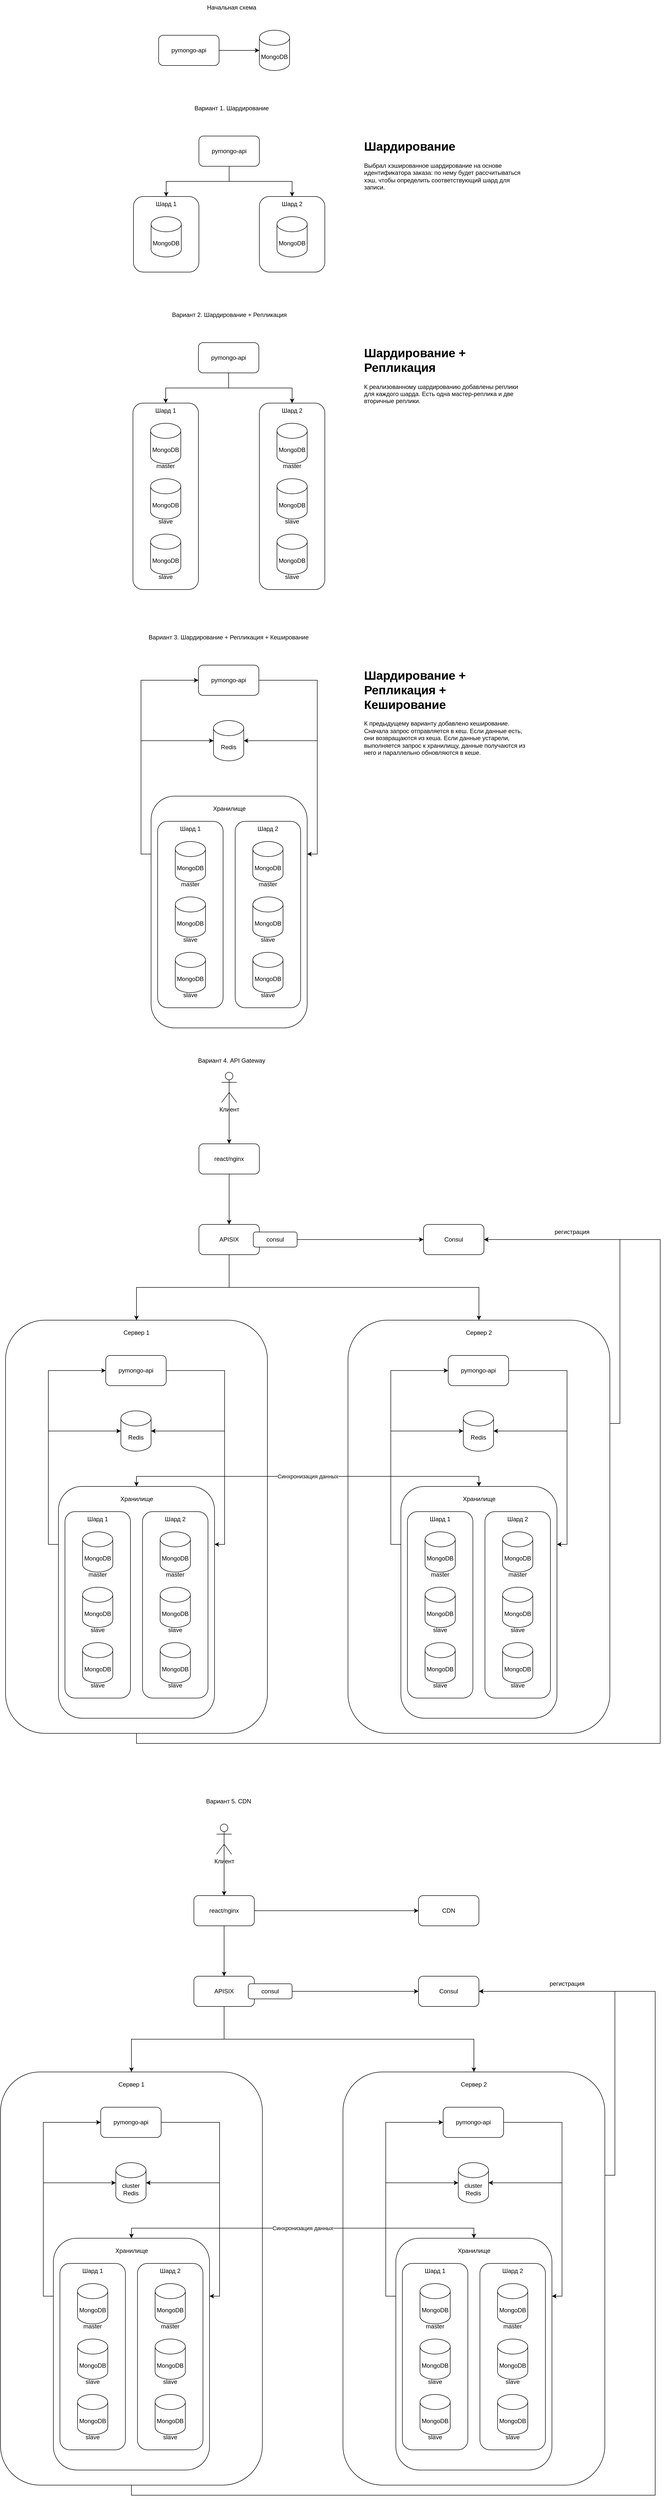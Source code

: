 <mxfile version="26.0.3">
  <diagram name="Страница — 1" id="98TgoH97pB8ph77TLpzi">
    <mxGraphModel dx="2363" dy="856" grid="1" gridSize="10" guides="1" tooltips="1" connect="1" arrows="1" fold="1" page="1" pageScale="1" pageWidth="827" pageHeight="1169" math="0" shadow="0">
      <root>
        <mxCell id="0" />
        <mxCell id="1" parent="0" />
        <mxCell id="aF7BqMDqEwwohFthtm_8-1" value="MongoDB" style="shape=cylinder3;whiteSpace=wrap;html=1;boundedLbl=1;backgroundOutline=1;size=15;" parent="1" vertex="1">
          <mxGeometry x="474" y="270" width="60" height="80" as="geometry" />
        </mxCell>
        <mxCell id="aF7BqMDqEwwohFthtm_8-2" value="pymongo-api" style="rounded=1;whiteSpace=wrap;html=1;" parent="1" vertex="1">
          <mxGeometry x="274" y="280" width="120" height="60" as="geometry" />
        </mxCell>
        <mxCell id="aF7BqMDqEwwohFthtm_8-3" style="edgeStyle=orthogonalEdgeStyle;rounded=0;orthogonalLoop=1;jettySize=auto;html=1;exitX=1;exitY=0.5;exitDx=0;exitDy=0;entryX=0;entryY=0.5;entryDx=0;entryDy=0;entryPerimeter=0;" parent="1" source="aF7BqMDqEwwohFthtm_8-2" target="aF7BqMDqEwwohFthtm_8-1" edge="1">
          <mxGeometry relative="1" as="geometry" />
        </mxCell>
        <mxCell id="aF7BqMDqEwwohFthtm_8-4" value="Начальная схема" style="text;html=1;align=center;verticalAlign=middle;whiteSpace=wrap;rounded=0;" parent="1" vertex="1">
          <mxGeometry x="354" y="210" width="130" height="30" as="geometry" />
        </mxCell>
        <mxCell id="aF7BqMDqEwwohFthtm_8-17" style="edgeStyle=orthogonalEdgeStyle;rounded=0;orthogonalLoop=1;jettySize=auto;html=1;exitX=0.5;exitY=1;exitDx=0;exitDy=0;entryX=0.5;entryY=0;entryDx=0;entryDy=0;" parent="1" source="aF7BqMDqEwwohFthtm_8-5" target="aF7BqMDqEwwohFthtm_8-10" edge="1">
          <mxGeometry relative="1" as="geometry" />
        </mxCell>
        <mxCell id="aF7BqMDqEwwohFthtm_8-18" style="edgeStyle=orthogonalEdgeStyle;rounded=0;orthogonalLoop=1;jettySize=auto;html=1;exitX=0.5;exitY=1;exitDx=0;exitDy=0;entryX=0.5;entryY=0;entryDx=0;entryDy=0;" parent="1" source="aF7BqMDqEwwohFthtm_8-5" target="aF7BqMDqEwwohFthtm_8-15" edge="1">
          <mxGeometry relative="1" as="geometry" />
        </mxCell>
        <mxCell id="aF7BqMDqEwwohFthtm_8-5" value="pymongo-api" style="rounded=1;whiteSpace=wrap;html=1;" parent="1" vertex="1">
          <mxGeometry x="354" y="480" width="120" height="60" as="geometry" />
        </mxCell>
        <mxCell id="aF7BqMDqEwwohFthtm_8-6" value="Вариант 1. Шардирование" style="text;html=1;align=center;verticalAlign=middle;whiteSpace=wrap;rounded=0;" parent="1" vertex="1">
          <mxGeometry x="324" y="410" width="190" height="30" as="geometry" />
        </mxCell>
        <mxCell id="aF7BqMDqEwwohFthtm_8-11" value="" style="group" parent="1" vertex="1" connectable="0">
          <mxGeometry x="224" y="600" width="130" height="150" as="geometry" />
        </mxCell>
        <mxCell id="aF7BqMDqEwwohFthtm_8-9" value="" style="rounded=1;whiteSpace=wrap;html=1;" parent="aF7BqMDqEwwohFthtm_8-11" vertex="1">
          <mxGeometry width="130" height="150" as="geometry" />
        </mxCell>
        <mxCell id="aF7BqMDqEwwohFthtm_8-7" value="MongoDB" style="shape=cylinder3;whiteSpace=wrap;html=1;boundedLbl=1;backgroundOutline=1;size=15;" parent="aF7BqMDqEwwohFthtm_8-11" vertex="1">
          <mxGeometry x="35" y="40" width="60" height="80" as="geometry" />
        </mxCell>
        <mxCell id="aF7BqMDqEwwohFthtm_8-10" value="Шард 1" style="text;html=1;align=center;verticalAlign=middle;whiteSpace=wrap;rounded=0;" parent="aF7BqMDqEwwohFthtm_8-11" vertex="1">
          <mxGeometry x="35" width="60" height="30" as="geometry" />
        </mxCell>
        <mxCell id="aF7BqMDqEwwohFthtm_8-12" value="" style="group" parent="1" vertex="1" connectable="0">
          <mxGeometry x="474" y="600" width="130" height="150" as="geometry" />
        </mxCell>
        <mxCell id="aF7BqMDqEwwohFthtm_8-13" value="" style="rounded=1;whiteSpace=wrap;html=1;" parent="aF7BqMDqEwwohFthtm_8-12" vertex="1">
          <mxGeometry width="130" height="150" as="geometry" />
        </mxCell>
        <mxCell id="aF7BqMDqEwwohFthtm_8-14" value="MongoDB" style="shape=cylinder3;whiteSpace=wrap;html=1;boundedLbl=1;backgroundOutline=1;size=15;" parent="aF7BqMDqEwwohFthtm_8-12" vertex="1">
          <mxGeometry x="35" y="40" width="60" height="80" as="geometry" />
        </mxCell>
        <mxCell id="aF7BqMDqEwwohFthtm_8-15" value="Шард 2" style="text;html=1;align=center;verticalAlign=middle;whiteSpace=wrap;rounded=0;" parent="aF7BqMDqEwwohFthtm_8-12" vertex="1">
          <mxGeometry x="35" width="60" height="30" as="geometry" />
        </mxCell>
        <mxCell id="aF7BqMDqEwwohFthtm_8-19" value="&lt;h1 style=&quot;margin-top: 0px;&quot;&gt;Шардирование&lt;/h1&gt;&lt;p&gt;Выбрал хэшированное шардирование на основе идентификатора заказа: по нему будет рассчитываться хэш, чтобы определить соответствующий шард для записи.&lt;/p&gt;" style="text;html=1;whiteSpace=wrap;overflow=hidden;rounded=0;" parent="1" vertex="1">
          <mxGeometry x="680" y="480" width="330" height="120" as="geometry" />
        </mxCell>
        <mxCell id="aF7BqMDqEwwohFthtm_8-20" style="edgeStyle=orthogonalEdgeStyle;rounded=0;orthogonalLoop=1;jettySize=auto;html=1;exitX=0.5;exitY=1;exitDx=0;exitDy=0;entryX=0.5;entryY=0;entryDx=0;entryDy=0;" parent="1" source="aF7BqMDqEwwohFthtm_8-22" target="aF7BqMDqEwwohFthtm_8-27" edge="1">
          <mxGeometry relative="1" as="geometry" />
        </mxCell>
        <mxCell id="aF7BqMDqEwwohFthtm_8-47" style="edgeStyle=orthogonalEdgeStyle;rounded=0;orthogonalLoop=1;jettySize=auto;html=1;exitX=0.5;exitY=1;exitDx=0;exitDy=0;entryX=0.5;entryY=0;entryDx=0;entryDy=0;" parent="1" source="aF7BqMDqEwwohFthtm_8-22" target="aF7BqMDqEwwohFthtm_8-41" edge="1">
          <mxGeometry relative="1" as="geometry" />
        </mxCell>
        <mxCell id="aF7BqMDqEwwohFthtm_8-22" value="pymongo-api" style="rounded=1;whiteSpace=wrap;html=1;" parent="1" vertex="1">
          <mxGeometry x="353" y="890" width="120" height="60" as="geometry" />
        </mxCell>
        <mxCell id="aF7BqMDqEwwohFthtm_8-23" value="Вариант 2. Шардирование + Репликация" style="text;html=1;align=center;verticalAlign=middle;whiteSpace=wrap;rounded=0;" parent="1" vertex="1">
          <mxGeometry x="290.5" y="820" width="247" height="30" as="geometry" />
        </mxCell>
        <mxCell id="aF7BqMDqEwwohFthtm_8-37" value="" style="group" parent="1" vertex="1" connectable="0">
          <mxGeometry x="223" y="1010" width="130" height="370" as="geometry" />
        </mxCell>
        <mxCell id="aF7BqMDqEwwohFthtm_8-25" value="" style="rounded=1;whiteSpace=wrap;html=1;" parent="aF7BqMDqEwwohFthtm_8-37" vertex="1">
          <mxGeometry width="130" height="370" as="geometry" />
        </mxCell>
        <mxCell id="aF7BqMDqEwwohFthtm_8-26" value="MongoDB" style="shape=cylinder3;whiteSpace=wrap;html=1;boundedLbl=1;backgroundOutline=1;size=15;" parent="aF7BqMDqEwwohFthtm_8-37" vertex="1">
          <mxGeometry x="35" y="40" width="60" height="80" as="geometry" />
        </mxCell>
        <mxCell id="aF7BqMDqEwwohFthtm_8-27" value="Шард 1" style="text;html=1;align=center;verticalAlign=middle;whiteSpace=wrap;rounded=0;" parent="aF7BqMDqEwwohFthtm_8-37" vertex="1">
          <mxGeometry x="35" width="60" height="30" as="geometry" />
        </mxCell>
        <mxCell id="aF7BqMDqEwwohFthtm_8-32" value="MongoDB" style="shape=cylinder3;whiteSpace=wrap;html=1;boundedLbl=1;backgroundOutline=1;size=15;" parent="aF7BqMDqEwwohFthtm_8-37" vertex="1">
          <mxGeometry x="35" y="150" width="60" height="80" as="geometry" />
        </mxCell>
        <mxCell id="aF7BqMDqEwwohFthtm_8-33" value="MongoDB" style="shape=cylinder3;whiteSpace=wrap;html=1;boundedLbl=1;backgroundOutline=1;size=15;" parent="aF7BqMDqEwwohFthtm_8-37" vertex="1">
          <mxGeometry x="35" y="260" width="60" height="80" as="geometry" />
        </mxCell>
        <mxCell id="aF7BqMDqEwwohFthtm_8-34" value="master" style="text;html=1;align=center;verticalAlign=middle;whiteSpace=wrap;rounded=0;" parent="aF7BqMDqEwwohFthtm_8-37" vertex="1">
          <mxGeometry x="35" y="110" width="60" height="30" as="geometry" />
        </mxCell>
        <mxCell id="aF7BqMDqEwwohFthtm_8-35" value="slave" style="text;html=1;align=center;verticalAlign=middle;whiteSpace=wrap;rounded=0;" parent="aF7BqMDqEwwohFthtm_8-37" vertex="1">
          <mxGeometry x="35" y="220" width="60" height="30" as="geometry" />
        </mxCell>
        <mxCell id="aF7BqMDqEwwohFthtm_8-36" value="slave" style="text;html=1;align=center;verticalAlign=middle;whiteSpace=wrap;rounded=0;" parent="aF7BqMDqEwwohFthtm_8-37" vertex="1">
          <mxGeometry x="35" y="330" width="60" height="30" as="geometry" />
        </mxCell>
        <mxCell id="aF7BqMDqEwwohFthtm_8-38" value="" style="group" parent="1" vertex="1" connectable="0">
          <mxGeometry x="474" y="1010" width="130" height="370" as="geometry" />
        </mxCell>
        <mxCell id="aF7BqMDqEwwohFthtm_8-39" value="" style="rounded=1;whiteSpace=wrap;html=1;" parent="aF7BqMDqEwwohFthtm_8-38" vertex="1">
          <mxGeometry width="130" height="370" as="geometry" />
        </mxCell>
        <mxCell id="aF7BqMDqEwwohFthtm_8-40" value="MongoDB" style="shape=cylinder3;whiteSpace=wrap;html=1;boundedLbl=1;backgroundOutline=1;size=15;" parent="aF7BqMDqEwwohFthtm_8-38" vertex="1">
          <mxGeometry x="35" y="40" width="60" height="80" as="geometry" />
        </mxCell>
        <mxCell id="aF7BqMDqEwwohFthtm_8-41" value="Шард 2" style="text;html=1;align=center;verticalAlign=middle;whiteSpace=wrap;rounded=0;" parent="aF7BqMDqEwwohFthtm_8-38" vertex="1">
          <mxGeometry x="35" width="60" height="30" as="geometry" />
        </mxCell>
        <mxCell id="aF7BqMDqEwwohFthtm_8-42" value="MongoDB" style="shape=cylinder3;whiteSpace=wrap;html=1;boundedLbl=1;backgroundOutline=1;size=15;" parent="aF7BqMDqEwwohFthtm_8-38" vertex="1">
          <mxGeometry x="35" y="150" width="60" height="80" as="geometry" />
        </mxCell>
        <mxCell id="aF7BqMDqEwwohFthtm_8-43" value="MongoDB" style="shape=cylinder3;whiteSpace=wrap;html=1;boundedLbl=1;backgroundOutline=1;size=15;" parent="aF7BqMDqEwwohFthtm_8-38" vertex="1">
          <mxGeometry x="35" y="260" width="60" height="80" as="geometry" />
        </mxCell>
        <mxCell id="aF7BqMDqEwwohFthtm_8-44" value="master" style="text;html=1;align=center;verticalAlign=middle;whiteSpace=wrap;rounded=0;" parent="aF7BqMDqEwwohFthtm_8-38" vertex="1">
          <mxGeometry x="35" y="110" width="60" height="30" as="geometry" />
        </mxCell>
        <mxCell id="aF7BqMDqEwwohFthtm_8-45" value="slave" style="text;html=1;align=center;verticalAlign=middle;whiteSpace=wrap;rounded=0;" parent="aF7BqMDqEwwohFthtm_8-38" vertex="1">
          <mxGeometry x="35" y="220" width="60" height="30" as="geometry" />
        </mxCell>
        <mxCell id="aF7BqMDqEwwohFthtm_8-46" value="slave" style="text;html=1;align=center;verticalAlign=middle;whiteSpace=wrap;rounded=0;" parent="aF7BqMDqEwwohFthtm_8-38" vertex="1">
          <mxGeometry x="35" y="330" width="60" height="30" as="geometry" />
        </mxCell>
        <mxCell id="aF7BqMDqEwwohFthtm_8-98" style="edgeStyle=orthogonalEdgeStyle;rounded=0;orthogonalLoop=1;jettySize=auto;html=1;exitX=1;exitY=0.5;exitDx=0;exitDy=0;entryX=1;entryY=0.25;entryDx=0;entryDy=0;" parent="1" source="aF7BqMDqEwwohFthtm_8-50" target="aF7BqMDqEwwohFthtm_8-95" edge="1">
          <mxGeometry relative="1" as="geometry" />
        </mxCell>
        <mxCell id="aF7BqMDqEwwohFthtm_8-50" value="pymongo-api" style="rounded=1;whiteSpace=wrap;html=1;" parent="1" vertex="1">
          <mxGeometry x="353" y="1530" width="120" height="60" as="geometry" />
        </mxCell>
        <mxCell id="aF7BqMDqEwwohFthtm_8-51" value="Вариант 3. Шардирование + Репликация + Кеширование" style="text;html=1;align=center;verticalAlign=middle;whiteSpace=wrap;rounded=0;" parent="1" vertex="1">
          <mxGeometry x="248.25" y="1460" width="329.5" height="30" as="geometry" />
        </mxCell>
        <mxCell id="aF7BqMDqEwwohFthtm_8-71" value="Redis" style="shape=cylinder3;whiteSpace=wrap;html=1;boundedLbl=1;backgroundOutline=1;size=15;" parent="1" vertex="1">
          <mxGeometry x="383" y="1640" width="60" height="80" as="geometry" />
        </mxCell>
        <mxCell id="aF7BqMDqEwwohFthtm_8-97" value="" style="group" parent="1" vertex="1" connectable="0">
          <mxGeometry x="259" y="1790" width="310" height="460" as="geometry" />
        </mxCell>
        <mxCell id="aF7BqMDqEwwohFthtm_8-95" value="" style="rounded=1;whiteSpace=wrap;html=1;" parent="aF7BqMDqEwwohFthtm_8-97" vertex="1">
          <mxGeometry width="310" height="460" as="geometry" />
        </mxCell>
        <mxCell id="aF7BqMDqEwwohFthtm_8-94" value="" style="group" parent="aF7BqMDqEwwohFthtm_8-97" vertex="1" connectable="0">
          <mxGeometry x="13" y="50" width="284" height="370" as="geometry" />
        </mxCell>
        <mxCell id="aF7BqMDqEwwohFthtm_8-52" value="" style="group" parent="aF7BqMDqEwwohFthtm_8-94" vertex="1" connectable="0">
          <mxGeometry width="130" height="370" as="geometry" />
        </mxCell>
        <mxCell id="aF7BqMDqEwwohFthtm_8-53" value="" style="rounded=1;whiteSpace=wrap;html=1;" parent="aF7BqMDqEwwohFthtm_8-52" vertex="1">
          <mxGeometry width="130" height="370" as="geometry" />
        </mxCell>
        <mxCell id="aF7BqMDqEwwohFthtm_8-54" value="MongoDB" style="shape=cylinder3;whiteSpace=wrap;html=1;boundedLbl=1;backgroundOutline=1;size=15;" parent="aF7BqMDqEwwohFthtm_8-52" vertex="1">
          <mxGeometry x="35" y="40" width="60" height="80" as="geometry" />
        </mxCell>
        <mxCell id="aF7BqMDqEwwohFthtm_8-55" value="Шард 1" style="text;html=1;align=center;verticalAlign=middle;whiteSpace=wrap;rounded=0;" parent="aF7BqMDqEwwohFthtm_8-52" vertex="1">
          <mxGeometry x="35" width="60" height="30" as="geometry" />
        </mxCell>
        <mxCell id="aF7BqMDqEwwohFthtm_8-56" value="MongoDB" style="shape=cylinder3;whiteSpace=wrap;html=1;boundedLbl=1;backgroundOutline=1;size=15;" parent="aF7BqMDqEwwohFthtm_8-52" vertex="1">
          <mxGeometry x="35" y="150" width="60" height="80" as="geometry" />
        </mxCell>
        <mxCell id="aF7BqMDqEwwohFthtm_8-57" value="MongoDB" style="shape=cylinder3;whiteSpace=wrap;html=1;boundedLbl=1;backgroundOutline=1;size=15;" parent="aF7BqMDqEwwohFthtm_8-52" vertex="1">
          <mxGeometry x="35" y="260" width="60" height="80" as="geometry" />
        </mxCell>
        <mxCell id="aF7BqMDqEwwohFthtm_8-58" value="master" style="text;html=1;align=center;verticalAlign=middle;whiteSpace=wrap;rounded=0;" parent="aF7BqMDqEwwohFthtm_8-52" vertex="1">
          <mxGeometry x="35" y="110" width="60" height="30" as="geometry" />
        </mxCell>
        <mxCell id="aF7BqMDqEwwohFthtm_8-59" value="slave" style="text;html=1;align=center;verticalAlign=middle;whiteSpace=wrap;rounded=0;" parent="aF7BqMDqEwwohFthtm_8-52" vertex="1">
          <mxGeometry x="35" y="220" width="60" height="30" as="geometry" />
        </mxCell>
        <mxCell id="aF7BqMDqEwwohFthtm_8-60" value="slave" style="text;html=1;align=center;verticalAlign=middle;whiteSpace=wrap;rounded=0;" parent="aF7BqMDqEwwohFthtm_8-52" vertex="1">
          <mxGeometry x="35" y="330" width="60" height="30" as="geometry" />
        </mxCell>
        <mxCell id="aF7BqMDqEwwohFthtm_8-61" value="" style="group" parent="aF7BqMDqEwwohFthtm_8-94" vertex="1" connectable="0">
          <mxGeometry x="154" width="130" height="370" as="geometry" />
        </mxCell>
        <mxCell id="aF7BqMDqEwwohFthtm_8-62" value="" style="rounded=1;whiteSpace=wrap;html=1;" parent="aF7BqMDqEwwohFthtm_8-61" vertex="1">
          <mxGeometry width="130" height="370" as="geometry" />
        </mxCell>
        <mxCell id="aF7BqMDqEwwohFthtm_8-63" value="MongoDB" style="shape=cylinder3;whiteSpace=wrap;html=1;boundedLbl=1;backgroundOutline=1;size=15;" parent="aF7BqMDqEwwohFthtm_8-61" vertex="1">
          <mxGeometry x="35" y="40" width="60" height="80" as="geometry" />
        </mxCell>
        <mxCell id="aF7BqMDqEwwohFthtm_8-64" value="Шард 2" style="text;html=1;align=center;verticalAlign=middle;whiteSpace=wrap;rounded=0;" parent="aF7BqMDqEwwohFthtm_8-61" vertex="1">
          <mxGeometry x="35" width="60" height="30" as="geometry" />
        </mxCell>
        <mxCell id="aF7BqMDqEwwohFthtm_8-65" value="MongoDB" style="shape=cylinder3;whiteSpace=wrap;html=1;boundedLbl=1;backgroundOutline=1;size=15;" parent="aF7BqMDqEwwohFthtm_8-61" vertex="1">
          <mxGeometry x="35" y="150" width="60" height="80" as="geometry" />
        </mxCell>
        <mxCell id="aF7BqMDqEwwohFthtm_8-66" value="MongoDB" style="shape=cylinder3;whiteSpace=wrap;html=1;boundedLbl=1;backgroundOutline=1;size=15;" parent="aF7BqMDqEwwohFthtm_8-61" vertex="1">
          <mxGeometry x="35" y="260" width="60" height="80" as="geometry" />
        </mxCell>
        <mxCell id="aF7BqMDqEwwohFthtm_8-67" value="master" style="text;html=1;align=center;verticalAlign=middle;whiteSpace=wrap;rounded=0;" parent="aF7BqMDqEwwohFthtm_8-61" vertex="1">
          <mxGeometry x="35" y="110" width="60" height="30" as="geometry" />
        </mxCell>
        <mxCell id="aF7BqMDqEwwohFthtm_8-68" value="slave" style="text;html=1;align=center;verticalAlign=middle;whiteSpace=wrap;rounded=0;" parent="aF7BqMDqEwwohFthtm_8-61" vertex="1">
          <mxGeometry x="35" y="220" width="60" height="30" as="geometry" />
        </mxCell>
        <mxCell id="aF7BqMDqEwwohFthtm_8-69" value="slave" style="text;html=1;align=center;verticalAlign=middle;whiteSpace=wrap;rounded=0;" parent="aF7BqMDqEwwohFthtm_8-61" vertex="1">
          <mxGeometry x="35" y="330" width="60" height="30" as="geometry" />
        </mxCell>
        <mxCell id="aF7BqMDqEwwohFthtm_8-96" value="Хранилище" style="text;html=1;align=center;verticalAlign=middle;whiteSpace=wrap;rounded=0;" parent="aF7BqMDqEwwohFthtm_8-97" vertex="1">
          <mxGeometry x="112.5" y="10" width="85" height="30" as="geometry" />
        </mxCell>
        <mxCell id="aF7BqMDqEwwohFthtm_8-99" style="edgeStyle=orthogonalEdgeStyle;rounded=0;orthogonalLoop=1;jettySize=auto;html=1;exitX=0;exitY=0.25;exitDx=0;exitDy=0;entryX=0;entryY=0.5;entryDx=0;entryDy=0;" parent="1" source="aF7BqMDqEwwohFthtm_8-95" target="aF7BqMDqEwwohFthtm_8-50" edge="1">
          <mxGeometry relative="1" as="geometry" />
        </mxCell>
        <mxCell id="aF7BqMDqEwwohFthtm_8-100" style="edgeStyle=orthogonalEdgeStyle;rounded=0;orthogonalLoop=1;jettySize=auto;html=1;exitX=0;exitY=0.25;exitDx=0;exitDy=0;entryX=0;entryY=0.5;entryDx=0;entryDy=0;entryPerimeter=0;" parent="1" source="aF7BqMDqEwwohFthtm_8-95" target="aF7BqMDqEwwohFthtm_8-71" edge="1">
          <mxGeometry relative="1" as="geometry" />
        </mxCell>
        <mxCell id="aF7BqMDqEwwohFthtm_8-102" value="&lt;h1 style=&quot;margin-top: 0px;&quot;&gt;Шардирование + Репликация&lt;/h1&gt;&lt;p&gt;К реализованному шардированию добавлены реплики для каждого шарда. Есть одна мастер-реплика и две вторичные реплики.&lt;/p&gt;" style="text;html=1;whiteSpace=wrap;overflow=hidden;rounded=0;" parent="1" vertex="1">
          <mxGeometry x="680" y="890" width="330" height="120" as="geometry" />
        </mxCell>
        <mxCell id="aF7BqMDqEwwohFthtm_8-103" value="&lt;h1 style=&quot;margin-top: 0px;&quot;&gt;Шардирование + Репликация + Кеширование&lt;/h1&gt;&lt;p&gt;К предыдущему варианту добавлено кеширование. Сначала запрос отправляется в кеш. Если данные есть, они возвращаются из кеша. Если данные устарели, выполняется запрос к хранилищу, данные получаются из него и параллельно обновляются в кеше.&lt;/p&gt;" style="text;html=1;whiteSpace=wrap;overflow=hidden;rounded=0;" parent="1" vertex="1">
          <mxGeometry x="680" y="1530" width="330" height="190" as="geometry" />
        </mxCell>
        <mxCell id="aF7BqMDqEwwohFthtm_8-104" style="edgeStyle=orthogonalEdgeStyle;rounded=0;orthogonalLoop=1;jettySize=auto;html=1;exitX=1;exitY=0.25;exitDx=0;exitDy=0;entryX=1;entryY=0.5;entryDx=0;entryDy=0;entryPerimeter=0;" parent="1" source="aF7BqMDqEwwohFthtm_8-95" target="aF7BqMDqEwwohFthtm_8-71" edge="1">
          <mxGeometry relative="1" as="geometry" />
        </mxCell>
        <mxCell id="aF7BqMDqEwwohFthtm_8-108" style="edgeStyle=orthogonalEdgeStyle;rounded=0;orthogonalLoop=1;jettySize=auto;html=1;exitX=0.5;exitY=0.5;exitDx=0;exitDy=0;exitPerimeter=0;entryX=0.5;entryY=0;entryDx=0;entryDy=0;" parent="1" source="aF7BqMDqEwwohFthtm_8-105" target="aF7BqMDqEwwohFthtm_8-107" edge="1">
          <mxGeometry relative="1" as="geometry" />
        </mxCell>
        <mxCell id="aF7BqMDqEwwohFthtm_8-105" value="Клиент" style="shape=umlActor;verticalLabelPosition=bottom;verticalAlign=top;html=1;outlineConnect=0;" parent="1" vertex="1">
          <mxGeometry x="399" y="2338" width="30" height="60" as="geometry" />
        </mxCell>
        <mxCell id="aF7BqMDqEwwohFthtm_8-113" style="edgeStyle=orthogonalEdgeStyle;rounded=0;orthogonalLoop=1;jettySize=auto;html=1;exitX=0.5;exitY=1;exitDx=0;exitDy=0;entryX=0.5;entryY=0;entryDx=0;entryDy=0;" parent="1" source="aF7BqMDqEwwohFthtm_8-107" target="aF7BqMDqEwwohFthtm_8-110" edge="1">
          <mxGeometry relative="1" as="geometry" />
        </mxCell>
        <mxCell id="aF7BqMDqEwwohFthtm_8-107" value="react/nginx" style="rounded=1;whiteSpace=wrap;html=1;" parent="1" vertex="1">
          <mxGeometry x="354" y="2480" width="120" height="60" as="geometry" />
        </mxCell>
        <mxCell id="aF7BqMDqEwwohFthtm_8-109" value="Consul" style="rounded=1;whiteSpace=wrap;html=1;" parent="1" vertex="1">
          <mxGeometry x="800" y="2640" width="120" height="60" as="geometry" />
        </mxCell>
        <mxCell id="aF7BqMDqEwwohFthtm_8-211" style="edgeStyle=orthogonalEdgeStyle;rounded=0;orthogonalLoop=1;jettySize=auto;html=1;exitX=0.5;exitY=1;exitDx=0;exitDy=0;entryX=0.5;entryY=0;entryDx=0;entryDy=0;" parent="1" source="aF7BqMDqEwwohFthtm_8-110" target="aF7BqMDqEwwohFthtm_8-174" edge="1">
          <mxGeometry relative="1" as="geometry" />
        </mxCell>
        <mxCell id="aF7BqMDqEwwohFthtm_8-212" style="edgeStyle=orthogonalEdgeStyle;rounded=0;orthogonalLoop=1;jettySize=auto;html=1;exitX=0.5;exitY=1;exitDx=0;exitDy=0;entryX=0.5;entryY=0;entryDx=0;entryDy=0;" parent="1" source="aF7BqMDqEwwohFthtm_8-110" target="aF7BqMDqEwwohFthtm_8-180" edge="1">
          <mxGeometry relative="1" as="geometry" />
        </mxCell>
        <mxCell id="aF7BqMDqEwwohFthtm_8-110" value="APISIX" style="rounded=1;whiteSpace=wrap;html=1;" parent="1" vertex="1">
          <mxGeometry x="354" y="2640" width="120" height="60" as="geometry" />
        </mxCell>
        <mxCell id="aF7BqMDqEwwohFthtm_8-112" style="edgeStyle=orthogonalEdgeStyle;rounded=0;orthogonalLoop=1;jettySize=auto;html=1;exitX=1;exitY=0.5;exitDx=0;exitDy=0;entryX=0;entryY=0.5;entryDx=0;entryDy=0;" parent="1" source="aF7BqMDqEwwohFthtm_8-111" target="aF7BqMDqEwwohFthtm_8-109" edge="1">
          <mxGeometry relative="1" as="geometry" />
        </mxCell>
        <mxCell id="aF7BqMDqEwwohFthtm_8-111" value="consul" style="rounded=1;whiteSpace=wrap;html=1;" parent="1" vertex="1">
          <mxGeometry x="462" y="2655" width="87" height="30" as="geometry" />
        </mxCell>
        <mxCell id="aF7BqMDqEwwohFthtm_8-177" value="Вариант 4. API Gateway" style="text;html=1;align=center;verticalAlign=middle;whiteSpace=wrap;rounded=0;" parent="1" vertex="1">
          <mxGeometry x="254.25" y="2300" width="329.5" height="30" as="geometry" />
        </mxCell>
        <mxCell id="aF7BqMDqEwwohFthtm_8-178" value="" style="group" parent="1" vertex="1" connectable="0">
          <mxGeometry x="-30" y="2830" width="520" height="820" as="geometry" />
        </mxCell>
        <mxCell id="aF7BqMDqEwwohFthtm_8-174" value="" style="rounded=1;whiteSpace=wrap;html=1;" parent="aF7BqMDqEwwohFthtm_8-178" vertex="1">
          <mxGeometry width="520" height="820" as="geometry" />
        </mxCell>
        <mxCell id="aF7BqMDqEwwohFthtm_8-142" value="" style="group" parent="aF7BqMDqEwwohFthtm_8-178" vertex="1" connectable="0">
          <mxGeometry x="105" y="70" width="310" height="720" as="geometry" />
        </mxCell>
        <mxCell id="aF7BqMDqEwwohFthtm_8-114" style="edgeStyle=orthogonalEdgeStyle;rounded=0;orthogonalLoop=1;jettySize=auto;html=1;exitX=1;exitY=0.5;exitDx=0;exitDy=0;entryX=1;entryY=0.25;entryDx=0;entryDy=0;" parent="aF7BqMDqEwwohFthtm_8-142" source="aF7BqMDqEwwohFthtm_8-115" target="aF7BqMDqEwwohFthtm_8-118" edge="1">
          <mxGeometry relative="1" as="geometry" />
        </mxCell>
        <mxCell id="aF7BqMDqEwwohFthtm_8-115" value="pymongo-api" style="rounded=1;whiteSpace=wrap;html=1;" parent="aF7BqMDqEwwohFthtm_8-142" vertex="1">
          <mxGeometry x="94" width="120" height="60" as="geometry" />
        </mxCell>
        <mxCell id="aF7BqMDqEwwohFthtm_8-116" value="Redis" style="shape=cylinder3;whiteSpace=wrap;html=1;boundedLbl=1;backgroundOutline=1;size=15;" parent="aF7BqMDqEwwohFthtm_8-142" vertex="1">
          <mxGeometry x="124" y="110" width="60" height="80" as="geometry" />
        </mxCell>
        <mxCell id="aF7BqMDqEwwohFthtm_8-117" value="" style="group" parent="aF7BqMDqEwwohFthtm_8-142" vertex="1" connectable="0">
          <mxGeometry y="260" width="310" height="460" as="geometry" />
        </mxCell>
        <mxCell id="aF7BqMDqEwwohFthtm_8-118" value="" style="rounded=1;whiteSpace=wrap;html=1;" parent="aF7BqMDqEwwohFthtm_8-117" vertex="1">
          <mxGeometry width="310" height="460" as="geometry" />
        </mxCell>
        <mxCell id="aF7BqMDqEwwohFthtm_8-119" value="" style="group" parent="aF7BqMDqEwwohFthtm_8-117" vertex="1" connectable="0">
          <mxGeometry x="13" y="50" width="284" height="370" as="geometry" />
        </mxCell>
        <mxCell id="aF7BqMDqEwwohFthtm_8-120" value="" style="group" parent="aF7BqMDqEwwohFthtm_8-119" vertex="1" connectable="0">
          <mxGeometry width="130" height="370" as="geometry" />
        </mxCell>
        <mxCell id="aF7BqMDqEwwohFthtm_8-121" value="" style="rounded=1;whiteSpace=wrap;html=1;" parent="aF7BqMDqEwwohFthtm_8-120" vertex="1">
          <mxGeometry width="130" height="370" as="geometry" />
        </mxCell>
        <mxCell id="aF7BqMDqEwwohFthtm_8-122" value="MongoDB" style="shape=cylinder3;whiteSpace=wrap;html=1;boundedLbl=1;backgroundOutline=1;size=15;" parent="aF7BqMDqEwwohFthtm_8-120" vertex="1">
          <mxGeometry x="35" y="40" width="60" height="80" as="geometry" />
        </mxCell>
        <mxCell id="aF7BqMDqEwwohFthtm_8-123" value="Шард 1" style="text;html=1;align=center;verticalAlign=middle;whiteSpace=wrap;rounded=0;" parent="aF7BqMDqEwwohFthtm_8-120" vertex="1">
          <mxGeometry x="35" width="60" height="30" as="geometry" />
        </mxCell>
        <mxCell id="aF7BqMDqEwwohFthtm_8-124" value="MongoDB" style="shape=cylinder3;whiteSpace=wrap;html=1;boundedLbl=1;backgroundOutline=1;size=15;" parent="aF7BqMDqEwwohFthtm_8-120" vertex="1">
          <mxGeometry x="35" y="150" width="60" height="80" as="geometry" />
        </mxCell>
        <mxCell id="aF7BqMDqEwwohFthtm_8-125" value="MongoDB" style="shape=cylinder3;whiteSpace=wrap;html=1;boundedLbl=1;backgroundOutline=1;size=15;" parent="aF7BqMDqEwwohFthtm_8-120" vertex="1">
          <mxGeometry x="35" y="260" width="60" height="80" as="geometry" />
        </mxCell>
        <mxCell id="aF7BqMDqEwwohFthtm_8-126" value="master" style="text;html=1;align=center;verticalAlign=middle;whiteSpace=wrap;rounded=0;" parent="aF7BqMDqEwwohFthtm_8-120" vertex="1">
          <mxGeometry x="35" y="110" width="60" height="30" as="geometry" />
        </mxCell>
        <mxCell id="aF7BqMDqEwwohFthtm_8-127" value="slave" style="text;html=1;align=center;verticalAlign=middle;whiteSpace=wrap;rounded=0;" parent="aF7BqMDqEwwohFthtm_8-120" vertex="1">
          <mxGeometry x="35" y="220" width="60" height="30" as="geometry" />
        </mxCell>
        <mxCell id="aF7BqMDqEwwohFthtm_8-128" value="slave" style="text;html=1;align=center;verticalAlign=middle;whiteSpace=wrap;rounded=0;" parent="aF7BqMDqEwwohFthtm_8-120" vertex="1">
          <mxGeometry x="35" y="330" width="60" height="30" as="geometry" />
        </mxCell>
        <mxCell id="aF7BqMDqEwwohFthtm_8-129" value="" style="group" parent="aF7BqMDqEwwohFthtm_8-119" vertex="1" connectable="0">
          <mxGeometry x="154" width="130" height="370" as="geometry" />
        </mxCell>
        <mxCell id="aF7BqMDqEwwohFthtm_8-130" value="" style="rounded=1;whiteSpace=wrap;html=1;" parent="aF7BqMDqEwwohFthtm_8-129" vertex="1">
          <mxGeometry width="130" height="370" as="geometry" />
        </mxCell>
        <mxCell id="aF7BqMDqEwwohFthtm_8-131" value="MongoDB" style="shape=cylinder3;whiteSpace=wrap;html=1;boundedLbl=1;backgroundOutline=1;size=15;" parent="aF7BqMDqEwwohFthtm_8-129" vertex="1">
          <mxGeometry x="35" y="40" width="60" height="80" as="geometry" />
        </mxCell>
        <mxCell id="aF7BqMDqEwwohFthtm_8-132" value="Шард 2" style="text;html=1;align=center;verticalAlign=middle;whiteSpace=wrap;rounded=0;" parent="aF7BqMDqEwwohFthtm_8-129" vertex="1">
          <mxGeometry x="35" width="60" height="30" as="geometry" />
        </mxCell>
        <mxCell id="aF7BqMDqEwwohFthtm_8-133" value="MongoDB" style="shape=cylinder3;whiteSpace=wrap;html=1;boundedLbl=1;backgroundOutline=1;size=15;" parent="aF7BqMDqEwwohFthtm_8-129" vertex="1">
          <mxGeometry x="35" y="150" width="60" height="80" as="geometry" />
        </mxCell>
        <mxCell id="aF7BqMDqEwwohFthtm_8-134" value="MongoDB" style="shape=cylinder3;whiteSpace=wrap;html=1;boundedLbl=1;backgroundOutline=1;size=15;" parent="aF7BqMDqEwwohFthtm_8-129" vertex="1">
          <mxGeometry x="35" y="260" width="60" height="80" as="geometry" />
        </mxCell>
        <mxCell id="aF7BqMDqEwwohFthtm_8-135" value="master" style="text;html=1;align=center;verticalAlign=middle;whiteSpace=wrap;rounded=0;" parent="aF7BqMDqEwwohFthtm_8-129" vertex="1">
          <mxGeometry x="35" y="110" width="60" height="30" as="geometry" />
        </mxCell>
        <mxCell id="aF7BqMDqEwwohFthtm_8-136" value="slave" style="text;html=1;align=center;verticalAlign=middle;whiteSpace=wrap;rounded=0;" parent="aF7BqMDqEwwohFthtm_8-129" vertex="1">
          <mxGeometry x="35" y="220" width="60" height="30" as="geometry" />
        </mxCell>
        <mxCell id="aF7BqMDqEwwohFthtm_8-137" value="slave" style="text;html=1;align=center;verticalAlign=middle;whiteSpace=wrap;rounded=0;" parent="aF7BqMDqEwwohFthtm_8-129" vertex="1">
          <mxGeometry x="35" y="330" width="60" height="30" as="geometry" />
        </mxCell>
        <mxCell id="aF7BqMDqEwwohFthtm_8-138" value="Хранилище" style="text;html=1;align=center;verticalAlign=middle;whiteSpace=wrap;rounded=0;" parent="aF7BqMDqEwwohFthtm_8-117" vertex="1">
          <mxGeometry x="112.5" y="10" width="85" height="30" as="geometry" />
        </mxCell>
        <mxCell id="aF7BqMDqEwwohFthtm_8-139" style="edgeStyle=orthogonalEdgeStyle;rounded=0;orthogonalLoop=1;jettySize=auto;html=1;exitX=0;exitY=0.25;exitDx=0;exitDy=0;entryX=0;entryY=0.5;entryDx=0;entryDy=0;" parent="aF7BqMDqEwwohFthtm_8-142" source="aF7BqMDqEwwohFthtm_8-118" target="aF7BqMDqEwwohFthtm_8-115" edge="1">
          <mxGeometry relative="1" as="geometry" />
        </mxCell>
        <mxCell id="aF7BqMDqEwwohFthtm_8-140" style="edgeStyle=orthogonalEdgeStyle;rounded=0;orthogonalLoop=1;jettySize=auto;html=1;exitX=0;exitY=0.25;exitDx=0;exitDy=0;entryX=0;entryY=0.5;entryDx=0;entryDy=0;entryPerimeter=0;" parent="aF7BqMDqEwwohFthtm_8-142" source="aF7BqMDqEwwohFthtm_8-118" target="aF7BqMDqEwwohFthtm_8-116" edge="1">
          <mxGeometry relative="1" as="geometry" />
        </mxCell>
        <mxCell id="aF7BqMDqEwwohFthtm_8-141" style="edgeStyle=orthogonalEdgeStyle;rounded=0;orthogonalLoop=1;jettySize=auto;html=1;exitX=1;exitY=0.25;exitDx=0;exitDy=0;entryX=1;entryY=0.5;entryDx=0;entryDy=0;entryPerimeter=0;" parent="aF7BqMDqEwwohFthtm_8-142" source="aF7BqMDqEwwohFthtm_8-118" target="aF7BqMDqEwwohFthtm_8-116" edge="1">
          <mxGeometry relative="1" as="geometry" />
        </mxCell>
        <mxCell id="aF7BqMDqEwwohFthtm_8-176" value="Сервер 1" style="text;html=1;align=center;verticalAlign=middle;whiteSpace=wrap;rounded=0;" parent="aF7BqMDqEwwohFthtm_8-178" vertex="1">
          <mxGeometry x="230" y="10" width="60" height="30" as="geometry" />
        </mxCell>
        <mxCell id="aF7BqMDqEwwohFthtm_8-179" value="" style="group" parent="1" vertex="1" connectable="0">
          <mxGeometry x="650" y="2830" width="520" height="820" as="geometry" />
        </mxCell>
        <mxCell id="aF7BqMDqEwwohFthtm_8-180" value="" style="rounded=1;whiteSpace=wrap;html=1;" parent="aF7BqMDqEwwohFthtm_8-179" vertex="1">
          <mxGeometry width="520" height="820" as="geometry" />
        </mxCell>
        <mxCell id="aF7BqMDqEwwohFthtm_8-181" value="" style="group" parent="aF7BqMDqEwwohFthtm_8-179" vertex="1" connectable="0">
          <mxGeometry x="105" y="70" width="310" height="720" as="geometry" />
        </mxCell>
        <mxCell id="aF7BqMDqEwwohFthtm_8-182" style="edgeStyle=orthogonalEdgeStyle;rounded=0;orthogonalLoop=1;jettySize=auto;html=1;exitX=1;exitY=0.5;exitDx=0;exitDy=0;entryX=1;entryY=0.25;entryDx=0;entryDy=0;" parent="aF7BqMDqEwwohFthtm_8-181" source="aF7BqMDqEwwohFthtm_8-183" target="aF7BqMDqEwwohFthtm_8-186" edge="1">
          <mxGeometry relative="1" as="geometry" />
        </mxCell>
        <mxCell id="aF7BqMDqEwwohFthtm_8-183" value="pymongo-api" style="rounded=1;whiteSpace=wrap;html=1;" parent="aF7BqMDqEwwohFthtm_8-181" vertex="1">
          <mxGeometry x="94" width="120" height="60" as="geometry" />
        </mxCell>
        <mxCell id="aF7BqMDqEwwohFthtm_8-184" value="Redis" style="shape=cylinder3;whiteSpace=wrap;html=1;boundedLbl=1;backgroundOutline=1;size=15;" parent="aF7BqMDqEwwohFthtm_8-181" vertex="1">
          <mxGeometry x="124" y="110" width="60" height="80" as="geometry" />
        </mxCell>
        <mxCell id="aF7BqMDqEwwohFthtm_8-185" value="" style="group" parent="aF7BqMDqEwwohFthtm_8-181" vertex="1" connectable="0">
          <mxGeometry y="260" width="310" height="460" as="geometry" />
        </mxCell>
        <mxCell id="aF7BqMDqEwwohFthtm_8-186" value="" style="rounded=1;whiteSpace=wrap;html=1;" parent="aF7BqMDqEwwohFthtm_8-185" vertex="1">
          <mxGeometry width="310" height="460" as="geometry" />
        </mxCell>
        <mxCell id="aF7BqMDqEwwohFthtm_8-187" value="" style="group" parent="aF7BqMDqEwwohFthtm_8-185" vertex="1" connectable="0">
          <mxGeometry x="13" y="50" width="284" height="370" as="geometry" />
        </mxCell>
        <mxCell id="aF7BqMDqEwwohFthtm_8-188" value="" style="group" parent="aF7BqMDqEwwohFthtm_8-187" vertex="1" connectable="0">
          <mxGeometry width="130" height="370" as="geometry" />
        </mxCell>
        <mxCell id="aF7BqMDqEwwohFthtm_8-189" value="" style="rounded=1;whiteSpace=wrap;html=1;" parent="aF7BqMDqEwwohFthtm_8-188" vertex="1">
          <mxGeometry width="130" height="370" as="geometry" />
        </mxCell>
        <mxCell id="aF7BqMDqEwwohFthtm_8-190" value="MongoDB" style="shape=cylinder3;whiteSpace=wrap;html=1;boundedLbl=1;backgroundOutline=1;size=15;" parent="aF7BqMDqEwwohFthtm_8-188" vertex="1">
          <mxGeometry x="35" y="40" width="60" height="80" as="geometry" />
        </mxCell>
        <mxCell id="aF7BqMDqEwwohFthtm_8-191" value="Шард 1" style="text;html=1;align=center;verticalAlign=middle;whiteSpace=wrap;rounded=0;" parent="aF7BqMDqEwwohFthtm_8-188" vertex="1">
          <mxGeometry x="35" width="60" height="30" as="geometry" />
        </mxCell>
        <mxCell id="aF7BqMDqEwwohFthtm_8-192" value="MongoDB" style="shape=cylinder3;whiteSpace=wrap;html=1;boundedLbl=1;backgroundOutline=1;size=15;" parent="aF7BqMDqEwwohFthtm_8-188" vertex="1">
          <mxGeometry x="35" y="150" width="60" height="80" as="geometry" />
        </mxCell>
        <mxCell id="aF7BqMDqEwwohFthtm_8-193" value="MongoDB" style="shape=cylinder3;whiteSpace=wrap;html=1;boundedLbl=1;backgroundOutline=1;size=15;" parent="aF7BqMDqEwwohFthtm_8-188" vertex="1">
          <mxGeometry x="35" y="260" width="60" height="80" as="geometry" />
        </mxCell>
        <mxCell id="aF7BqMDqEwwohFthtm_8-194" value="master" style="text;html=1;align=center;verticalAlign=middle;whiteSpace=wrap;rounded=0;" parent="aF7BqMDqEwwohFthtm_8-188" vertex="1">
          <mxGeometry x="35" y="110" width="60" height="30" as="geometry" />
        </mxCell>
        <mxCell id="aF7BqMDqEwwohFthtm_8-195" value="slave" style="text;html=1;align=center;verticalAlign=middle;whiteSpace=wrap;rounded=0;" parent="aF7BqMDqEwwohFthtm_8-188" vertex="1">
          <mxGeometry x="35" y="220" width="60" height="30" as="geometry" />
        </mxCell>
        <mxCell id="aF7BqMDqEwwohFthtm_8-196" value="slave" style="text;html=1;align=center;verticalAlign=middle;whiteSpace=wrap;rounded=0;" parent="aF7BqMDqEwwohFthtm_8-188" vertex="1">
          <mxGeometry x="35" y="330" width="60" height="30" as="geometry" />
        </mxCell>
        <mxCell id="aF7BqMDqEwwohFthtm_8-197" value="" style="group" parent="aF7BqMDqEwwohFthtm_8-187" vertex="1" connectable="0">
          <mxGeometry x="154" width="130" height="370" as="geometry" />
        </mxCell>
        <mxCell id="aF7BqMDqEwwohFthtm_8-198" value="" style="rounded=1;whiteSpace=wrap;html=1;" parent="aF7BqMDqEwwohFthtm_8-197" vertex="1">
          <mxGeometry width="130" height="370" as="geometry" />
        </mxCell>
        <mxCell id="aF7BqMDqEwwohFthtm_8-199" value="MongoDB" style="shape=cylinder3;whiteSpace=wrap;html=1;boundedLbl=1;backgroundOutline=1;size=15;" parent="aF7BqMDqEwwohFthtm_8-197" vertex="1">
          <mxGeometry x="35" y="40" width="60" height="80" as="geometry" />
        </mxCell>
        <mxCell id="aF7BqMDqEwwohFthtm_8-200" value="Шард 2" style="text;html=1;align=center;verticalAlign=middle;whiteSpace=wrap;rounded=0;" parent="aF7BqMDqEwwohFthtm_8-197" vertex="1">
          <mxGeometry x="35" width="60" height="30" as="geometry" />
        </mxCell>
        <mxCell id="aF7BqMDqEwwohFthtm_8-201" value="MongoDB" style="shape=cylinder3;whiteSpace=wrap;html=1;boundedLbl=1;backgroundOutline=1;size=15;" parent="aF7BqMDqEwwohFthtm_8-197" vertex="1">
          <mxGeometry x="35" y="150" width="60" height="80" as="geometry" />
        </mxCell>
        <mxCell id="aF7BqMDqEwwohFthtm_8-202" value="MongoDB" style="shape=cylinder3;whiteSpace=wrap;html=1;boundedLbl=1;backgroundOutline=1;size=15;" parent="aF7BqMDqEwwohFthtm_8-197" vertex="1">
          <mxGeometry x="35" y="260" width="60" height="80" as="geometry" />
        </mxCell>
        <mxCell id="aF7BqMDqEwwohFthtm_8-203" value="master" style="text;html=1;align=center;verticalAlign=middle;whiteSpace=wrap;rounded=0;" parent="aF7BqMDqEwwohFthtm_8-197" vertex="1">
          <mxGeometry x="35" y="110" width="60" height="30" as="geometry" />
        </mxCell>
        <mxCell id="aF7BqMDqEwwohFthtm_8-204" value="slave" style="text;html=1;align=center;verticalAlign=middle;whiteSpace=wrap;rounded=0;" parent="aF7BqMDqEwwohFthtm_8-197" vertex="1">
          <mxGeometry x="35" y="220" width="60" height="30" as="geometry" />
        </mxCell>
        <mxCell id="aF7BqMDqEwwohFthtm_8-205" value="slave" style="text;html=1;align=center;verticalAlign=middle;whiteSpace=wrap;rounded=0;" parent="aF7BqMDqEwwohFthtm_8-197" vertex="1">
          <mxGeometry x="35" y="330" width="60" height="30" as="geometry" />
        </mxCell>
        <mxCell id="aF7BqMDqEwwohFthtm_8-206" value="Хранилище" style="text;html=1;align=center;verticalAlign=middle;whiteSpace=wrap;rounded=0;" parent="aF7BqMDqEwwohFthtm_8-185" vertex="1">
          <mxGeometry x="112.5" y="10" width="85" height="30" as="geometry" />
        </mxCell>
        <mxCell id="aF7BqMDqEwwohFthtm_8-207" style="edgeStyle=orthogonalEdgeStyle;rounded=0;orthogonalLoop=1;jettySize=auto;html=1;exitX=0;exitY=0.25;exitDx=0;exitDy=0;entryX=0;entryY=0.5;entryDx=0;entryDy=0;" parent="aF7BqMDqEwwohFthtm_8-181" source="aF7BqMDqEwwohFthtm_8-186" target="aF7BqMDqEwwohFthtm_8-183" edge="1">
          <mxGeometry relative="1" as="geometry" />
        </mxCell>
        <mxCell id="aF7BqMDqEwwohFthtm_8-208" style="edgeStyle=orthogonalEdgeStyle;rounded=0;orthogonalLoop=1;jettySize=auto;html=1;exitX=0;exitY=0.25;exitDx=0;exitDy=0;entryX=0;entryY=0.5;entryDx=0;entryDy=0;entryPerimeter=0;" parent="aF7BqMDqEwwohFthtm_8-181" source="aF7BqMDqEwwohFthtm_8-186" target="aF7BqMDqEwwohFthtm_8-184" edge="1">
          <mxGeometry relative="1" as="geometry" />
        </mxCell>
        <mxCell id="aF7BqMDqEwwohFthtm_8-209" style="edgeStyle=orthogonalEdgeStyle;rounded=0;orthogonalLoop=1;jettySize=auto;html=1;exitX=1;exitY=0.25;exitDx=0;exitDy=0;entryX=1;entryY=0.5;entryDx=0;entryDy=0;entryPerimeter=0;" parent="aF7BqMDqEwwohFthtm_8-181" source="aF7BqMDqEwwohFthtm_8-186" target="aF7BqMDqEwwohFthtm_8-184" edge="1">
          <mxGeometry relative="1" as="geometry" />
        </mxCell>
        <mxCell id="aF7BqMDqEwwohFthtm_8-210" value="Сервер 2" style="text;html=1;align=center;verticalAlign=middle;whiteSpace=wrap;rounded=0;" parent="aF7BqMDqEwwohFthtm_8-179" vertex="1">
          <mxGeometry x="230" y="10" width="60" height="30" as="geometry" />
        </mxCell>
        <mxCell id="aF7BqMDqEwwohFthtm_8-213" style="edgeStyle=orthogonalEdgeStyle;rounded=0;orthogonalLoop=1;jettySize=auto;html=1;exitX=1;exitY=0.25;exitDx=0;exitDy=0;entryX=1;entryY=0.5;entryDx=0;entryDy=0;" parent="1" source="aF7BqMDqEwwohFthtm_8-180" target="aF7BqMDqEwwohFthtm_8-109" edge="1">
          <mxGeometry relative="1" as="geometry" />
        </mxCell>
        <mxCell id="aF7BqMDqEwwohFthtm_8-214" style="edgeStyle=orthogonalEdgeStyle;rounded=0;orthogonalLoop=1;jettySize=auto;html=1;exitX=0.5;exitY=1;exitDx=0;exitDy=0;entryX=1;entryY=0.5;entryDx=0;entryDy=0;" parent="1" source="aF7BqMDqEwwohFthtm_8-174" target="aF7BqMDqEwwohFthtm_8-109" edge="1">
          <mxGeometry relative="1" as="geometry">
            <Array as="points">
              <mxPoint x="230" y="3670" />
              <mxPoint x="1270" y="3670" />
              <mxPoint x="1270" y="2670" />
            </Array>
          </mxGeometry>
        </mxCell>
        <mxCell id="aF7BqMDqEwwohFthtm_8-215" value="регистрация" style="text;html=1;align=center;verticalAlign=middle;whiteSpace=wrap;rounded=0;" parent="1" vertex="1">
          <mxGeometry x="1040" y="2640" width="110" height="30" as="geometry" />
        </mxCell>
        <mxCell id="aF7BqMDqEwwohFthtm_8-216" value="Синхронизация данных" style="edgeStyle=orthogonalEdgeStyle;rounded=0;orthogonalLoop=1;jettySize=auto;html=1;exitX=0.5;exitY=0;exitDx=0;exitDy=0;entryX=0.5;entryY=0;entryDx=0;entryDy=0;startArrow=classic;startFill=1;" parent="1" source="aF7BqMDqEwwohFthtm_8-118" target="aF7BqMDqEwwohFthtm_8-186" edge="1">
          <mxGeometry relative="1" as="geometry">
            <Array as="points">
              <mxPoint x="230" y="3140" />
              <mxPoint x="910" y="3140" />
            </Array>
          </mxGeometry>
        </mxCell>
        <mxCell id="aF7BqMDqEwwohFthtm_8-217" value="Вариант 5. CDN" style="text;html=1;align=center;verticalAlign=middle;whiteSpace=wrap;rounded=0;" parent="1" vertex="1">
          <mxGeometry x="248.25" y="3770" width="329.5" height="30" as="geometry" />
        </mxCell>
        <mxCell id="aF7BqMDqEwwohFthtm_8-218" style="edgeStyle=orthogonalEdgeStyle;rounded=0;orthogonalLoop=1;jettySize=auto;html=1;exitX=0.5;exitY=0.5;exitDx=0;exitDy=0;exitPerimeter=0;entryX=0.5;entryY=0;entryDx=0;entryDy=0;" parent="1" source="aF7BqMDqEwwohFthtm_8-219" target="aF7BqMDqEwwohFthtm_8-221" edge="1">
          <mxGeometry relative="1" as="geometry" />
        </mxCell>
        <mxCell id="aF7BqMDqEwwohFthtm_8-219" value="Клиент" style="shape=umlActor;verticalLabelPosition=bottom;verticalAlign=top;html=1;outlineConnect=0;" parent="1" vertex="1">
          <mxGeometry x="389" y="3830" width="30" height="60" as="geometry" />
        </mxCell>
        <mxCell id="aF7BqMDqEwwohFthtm_8-220" style="edgeStyle=orthogonalEdgeStyle;rounded=0;orthogonalLoop=1;jettySize=auto;html=1;exitX=0.5;exitY=1;exitDx=0;exitDy=0;entryX=0.5;entryY=0;entryDx=0;entryDy=0;" parent="1" source="aF7BqMDqEwwohFthtm_8-221" target="aF7BqMDqEwwohFthtm_8-225" edge="1">
          <mxGeometry relative="1" as="geometry" />
        </mxCell>
        <mxCell id="aF7BqMDqEwwohFthtm_8-297" style="edgeStyle=orthogonalEdgeStyle;rounded=0;orthogonalLoop=1;jettySize=auto;html=1;exitX=1;exitY=0.5;exitDx=0;exitDy=0;entryX=0;entryY=0.5;entryDx=0;entryDy=0;" parent="1" source="aF7BqMDqEwwohFthtm_8-221" target="aF7BqMDqEwwohFthtm_8-296" edge="1">
          <mxGeometry relative="1" as="geometry" />
        </mxCell>
        <mxCell id="aF7BqMDqEwwohFthtm_8-221" value="react/nginx" style="rounded=1;whiteSpace=wrap;html=1;" parent="1" vertex="1">
          <mxGeometry x="344" y="3972" width="120" height="60" as="geometry" />
        </mxCell>
        <mxCell id="aF7BqMDqEwwohFthtm_8-222" value="Consul" style="rounded=1;whiteSpace=wrap;html=1;" parent="1" vertex="1">
          <mxGeometry x="790" y="4132" width="120" height="60" as="geometry" />
        </mxCell>
        <mxCell id="aF7BqMDqEwwohFthtm_8-223" style="edgeStyle=orthogonalEdgeStyle;rounded=0;orthogonalLoop=1;jettySize=auto;html=1;exitX=0.5;exitY=1;exitDx=0;exitDy=0;entryX=0.5;entryY=0;entryDx=0;entryDy=0;" parent="1" source="aF7BqMDqEwwohFthtm_8-225" target="aF7BqMDqEwwohFthtm_8-229" edge="1">
          <mxGeometry relative="1" as="geometry" />
        </mxCell>
        <mxCell id="aF7BqMDqEwwohFthtm_8-224" style="edgeStyle=orthogonalEdgeStyle;rounded=0;orthogonalLoop=1;jettySize=auto;html=1;exitX=0.5;exitY=1;exitDx=0;exitDy=0;entryX=0.5;entryY=0;entryDx=0;entryDy=0;" parent="1" source="aF7BqMDqEwwohFthtm_8-225" target="aF7BqMDqEwwohFthtm_8-261" edge="1">
          <mxGeometry relative="1" as="geometry" />
        </mxCell>
        <mxCell id="aF7BqMDqEwwohFthtm_8-225" value="APISIX" style="rounded=1;whiteSpace=wrap;html=1;" parent="1" vertex="1">
          <mxGeometry x="344" y="4132" width="120" height="60" as="geometry" />
        </mxCell>
        <mxCell id="aF7BqMDqEwwohFthtm_8-226" style="edgeStyle=orthogonalEdgeStyle;rounded=0;orthogonalLoop=1;jettySize=auto;html=1;exitX=1;exitY=0.5;exitDx=0;exitDy=0;entryX=0;entryY=0.5;entryDx=0;entryDy=0;" parent="1" source="aF7BqMDqEwwohFthtm_8-227" target="aF7BqMDqEwwohFthtm_8-222" edge="1">
          <mxGeometry relative="1" as="geometry" />
        </mxCell>
        <mxCell id="aF7BqMDqEwwohFthtm_8-227" value="consul" style="rounded=1;whiteSpace=wrap;html=1;" parent="1" vertex="1">
          <mxGeometry x="452" y="4147" width="87" height="30" as="geometry" />
        </mxCell>
        <mxCell id="aF7BqMDqEwwohFthtm_8-228" value="" style="group" parent="1" vertex="1" connectable="0">
          <mxGeometry x="-40" y="4322" width="520" height="820" as="geometry" />
        </mxCell>
        <mxCell id="aF7BqMDqEwwohFthtm_8-229" value="" style="rounded=1;whiteSpace=wrap;html=1;" parent="aF7BqMDqEwwohFthtm_8-228" vertex="1">
          <mxGeometry width="520" height="820" as="geometry" />
        </mxCell>
        <mxCell id="aF7BqMDqEwwohFthtm_8-230" value="" style="group" parent="aF7BqMDqEwwohFthtm_8-228" vertex="1" connectable="0">
          <mxGeometry x="105" y="70" width="310" height="720" as="geometry" />
        </mxCell>
        <mxCell id="aF7BqMDqEwwohFthtm_8-231" style="edgeStyle=orthogonalEdgeStyle;rounded=0;orthogonalLoop=1;jettySize=auto;html=1;exitX=1;exitY=0.5;exitDx=0;exitDy=0;entryX=1;entryY=0.25;entryDx=0;entryDy=0;" parent="aF7BqMDqEwwohFthtm_8-230" source="aF7BqMDqEwwohFthtm_8-232" target="aF7BqMDqEwwohFthtm_8-235" edge="1">
          <mxGeometry relative="1" as="geometry" />
        </mxCell>
        <mxCell id="aF7BqMDqEwwohFthtm_8-232" value="pymongo-api" style="rounded=1;whiteSpace=wrap;html=1;" parent="aF7BqMDqEwwohFthtm_8-230" vertex="1">
          <mxGeometry x="94" width="120" height="60" as="geometry" />
        </mxCell>
        <mxCell id="aF7BqMDqEwwohFthtm_8-233" value="cluster&lt;div&gt;Redis&lt;/div&gt;" style="shape=cylinder3;whiteSpace=wrap;html=1;boundedLbl=1;backgroundOutline=1;size=15;" parent="aF7BqMDqEwwohFthtm_8-230" vertex="1">
          <mxGeometry x="124" y="110" width="60" height="80" as="geometry" />
        </mxCell>
        <mxCell id="aF7BqMDqEwwohFthtm_8-234" value="" style="group" parent="aF7BqMDqEwwohFthtm_8-230" vertex="1" connectable="0">
          <mxGeometry y="260" width="310" height="460" as="geometry" />
        </mxCell>
        <mxCell id="aF7BqMDqEwwohFthtm_8-235" value="" style="rounded=1;whiteSpace=wrap;html=1;" parent="aF7BqMDqEwwohFthtm_8-234" vertex="1">
          <mxGeometry width="310" height="460" as="geometry" />
        </mxCell>
        <mxCell id="aF7BqMDqEwwohFthtm_8-236" value="" style="group" parent="aF7BqMDqEwwohFthtm_8-234" vertex="1" connectable="0">
          <mxGeometry x="13" y="50" width="284" height="370" as="geometry" />
        </mxCell>
        <mxCell id="aF7BqMDqEwwohFthtm_8-237" value="" style="group" parent="aF7BqMDqEwwohFthtm_8-236" vertex="1" connectable="0">
          <mxGeometry width="130" height="370" as="geometry" />
        </mxCell>
        <mxCell id="aF7BqMDqEwwohFthtm_8-238" value="" style="rounded=1;whiteSpace=wrap;html=1;" parent="aF7BqMDqEwwohFthtm_8-237" vertex="1">
          <mxGeometry width="130" height="370" as="geometry" />
        </mxCell>
        <mxCell id="aF7BqMDqEwwohFthtm_8-239" value="MongoDB" style="shape=cylinder3;whiteSpace=wrap;html=1;boundedLbl=1;backgroundOutline=1;size=15;" parent="aF7BqMDqEwwohFthtm_8-237" vertex="1">
          <mxGeometry x="35" y="40" width="60" height="80" as="geometry" />
        </mxCell>
        <mxCell id="aF7BqMDqEwwohFthtm_8-240" value="Шард 1" style="text;html=1;align=center;verticalAlign=middle;whiteSpace=wrap;rounded=0;" parent="aF7BqMDqEwwohFthtm_8-237" vertex="1">
          <mxGeometry x="35" width="60" height="30" as="geometry" />
        </mxCell>
        <mxCell id="aF7BqMDqEwwohFthtm_8-241" value="MongoDB" style="shape=cylinder3;whiteSpace=wrap;html=1;boundedLbl=1;backgroundOutline=1;size=15;" parent="aF7BqMDqEwwohFthtm_8-237" vertex="1">
          <mxGeometry x="35" y="150" width="60" height="80" as="geometry" />
        </mxCell>
        <mxCell id="aF7BqMDqEwwohFthtm_8-242" value="MongoDB" style="shape=cylinder3;whiteSpace=wrap;html=1;boundedLbl=1;backgroundOutline=1;size=15;" parent="aF7BqMDqEwwohFthtm_8-237" vertex="1">
          <mxGeometry x="35" y="260" width="60" height="80" as="geometry" />
        </mxCell>
        <mxCell id="aF7BqMDqEwwohFthtm_8-243" value="master" style="text;html=1;align=center;verticalAlign=middle;whiteSpace=wrap;rounded=0;" parent="aF7BqMDqEwwohFthtm_8-237" vertex="1">
          <mxGeometry x="35" y="110" width="60" height="30" as="geometry" />
        </mxCell>
        <mxCell id="aF7BqMDqEwwohFthtm_8-244" value="slave" style="text;html=1;align=center;verticalAlign=middle;whiteSpace=wrap;rounded=0;" parent="aF7BqMDqEwwohFthtm_8-237" vertex="1">
          <mxGeometry x="35" y="220" width="60" height="30" as="geometry" />
        </mxCell>
        <mxCell id="aF7BqMDqEwwohFthtm_8-245" value="slave" style="text;html=1;align=center;verticalAlign=middle;whiteSpace=wrap;rounded=0;" parent="aF7BqMDqEwwohFthtm_8-237" vertex="1">
          <mxGeometry x="35" y="330" width="60" height="30" as="geometry" />
        </mxCell>
        <mxCell id="aF7BqMDqEwwohFthtm_8-246" value="" style="group" parent="aF7BqMDqEwwohFthtm_8-236" vertex="1" connectable="0">
          <mxGeometry x="154" width="130" height="370" as="geometry" />
        </mxCell>
        <mxCell id="aF7BqMDqEwwohFthtm_8-247" value="" style="rounded=1;whiteSpace=wrap;html=1;" parent="aF7BqMDqEwwohFthtm_8-246" vertex="1">
          <mxGeometry width="130" height="370" as="geometry" />
        </mxCell>
        <mxCell id="aF7BqMDqEwwohFthtm_8-248" value="MongoDB" style="shape=cylinder3;whiteSpace=wrap;html=1;boundedLbl=1;backgroundOutline=1;size=15;" parent="aF7BqMDqEwwohFthtm_8-246" vertex="1">
          <mxGeometry x="35" y="40" width="60" height="80" as="geometry" />
        </mxCell>
        <mxCell id="aF7BqMDqEwwohFthtm_8-249" value="Шард 2" style="text;html=1;align=center;verticalAlign=middle;whiteSpace=wrap;rounded=0;" parent="aF7BqMDqEwwohFthtm_8-246" vertex="1">
          <mxGeometry x="35" width="60" height="30" as="geometry" />
        </mxCell>
        <mxCell id="aF7BqMDqEwwohFthtm_8-250" value="MongoDB" style="shape=cylinder3;whiteSpace=wrap;html=1;boundedLbl=1;backgroundOutline=1;size=15;" parent="aF7BqMDqEwwohFthtm_8-246" vertex="1">
          <mxGeometry x="35" y="150" width="60" height="80" as="geometry" />
        </mxCell>
        <mxCell id="aF7BqMDqEwwohFthtm_8-251" value="MongoDB" style="shape=cylinder3;whiteSpace=wrap;html=1;boundedLbl=1;backgroundOutline=1;size=15;" parent="aF7BqMDqEwwohFthtm_8-246" vertex="1">
          <mxGeometry x="35" y="260" width="60" height="80" as="geometry" />
        </mxCell>
        <mxCell id="aF7BqMDqEwwohFthtm_8-252" value="master" style="text;html=1;align=center;verticalAlign=middle;whiteSpace=wrap;rounded=0;" parent="aF7BqMDqEwwohFthtm_8-246" vertex="1">
          <mxGeometry x="35" y="110" width="60" height="30" as="geometry" />
        </mxCell>
        <mxCell id="aF7BqMDqEwwohFthtm_8-253" value="slave" style="text;html=1;align=center;verticalAlign=middle;whiteSpace=wrap;rounded=0;" parent="aF7BqMDqEwwohFthtm_8-246" vertex="1">
          <mxGeometry x="35" y="220" width="60" height="30" as="geometry" />
        </mxCell>
        <mxCell id="aF7BqMDqEwwohFthtm_8-254" value="slave" style="text;html=1;align=center;verticalAlign=middle;whiteSpace=wrap;rounded=0;" parent="aF7BqMDqEwwohFthtm_8-246" vertex="1">
          <mxGeometry x="35" y="330" width="60" height="30" as="geometry" />
        </mxCell>
        <mxCell id="aF7BqMDqEwwohFthtm_8-255" value="Хранилище" style="text;html=1;align=center;verticalAlign=middle;whiteSpace=wrap;rounded=0;" parent="aF7BqMDqEwwohFthtm_8-234" vertex="1">
          <mxGeometry x="112.5" y="10" width="85" height="30" as="geometry" />
        </mxCell>
        <mxCell id="aF7BqMDqEwwohFthtm_8-256" style="edgeStyle=orthogonalEdgeStyle;rounded=0;orthogonalLoop=1;jettySize=auto;html=1;exitX=0;exitY=0.25;exitDx=0;exitDy=0;entryX=0;entryY=0.5;entryDx=0;entryDy=0;" parent="aF7BqMDqEwwohFthtm_8-230" source="aF7BqMDqEwwohFthtm_8-235" target="aF7BqMDqEwwohFthtm_8-232" edge="1">
          <mxGeometry relative="1" as="geometry" />
        </mxCell>
        <mxCell id="aF7BqMDqEwwohFthtm_8-257" style="edgeStyle=orthogonalEdgeStyle;rounded=0;orthogonalLoop=1;jettySize=auto;html=1;exitX=0;exitY=0.25;exitDx=0;exitDy=0;entryX=0;entryY=0.5;entryDx=0;entryDy=0;entryPerimeter=0;" parent="aF7BqMDqEwwohFthtm_8-230" source="aF7BqMDqEwwohFthtm_8-235" target="aF7BqMDqEwwohFthtm_8-233" edge="1">
          <mxGeometry relative="1" as="geometry" />
        </mxCell>
        <mxCell id="aF7BqMDqEwwohFthtm_8-258" style="edgeStyle=orthogonalEdgeStyle;rounded=0;orthogonalLoop=1;jettySize=auto;html=1;exitX=1;exitY=0.25;exitDx=0;exitDy=0;entryX=1;entryY=0.5;entryDx=0;entryDy=0;entryPerimeter=0;" parent="aF7BqMDqEwwohFthtm_8-230" source="aF7BqMDqEwwohFthtm_8-235" target="aF7BqMDqEwwohFthtm_8-233" edge="1">
          <mxGeometry relative="1" as="geometry" />
        </mxCell>
        <mxCell id="aF7BqMDqEwwohFthtm_8-259" value="Сервер 1" style="text;html=1;align=center;verticalAlign=middle;whiteSpace=wrap;rounded=0;" parent="aF7BqMDqEwwohFthtm_8-228" vertex="1">
          <mxGeometry x="230" y="10" width="60" height="30" as="geometry" />
        </mxCell>
        <mxCell id="aF7BqMDqEwwohFthtm_8-260" value="" style="group" parent="1" vertex="1" connectable="0">
          <mxGeometry x="640" y="4322" width="520" height="820" as="geometry" />
        </mxCell>
        <mxCell id="aF7BqMDqEwwohFthtm_8-261" value="" style="rounded=1;whiteSpace=wrap;html=1;" parent="aF7BqMDqEwwohFthtm_8-260" vertex="1">
          <mxGeometry width="520" height="820" as="geometry" />
        </mxCell>
        <mxCell id="aF7BqMDqEwwohFthtm_8-262" value="" style="group" parent="aF7BqMDqEwwohFthtm_8-260" vertex="1" connectable="0">
          <mxGeometry x="105" y="70" width="310" height="720" as="geometry" />
        </mxCell>
        <mxCell id="aF7BqMDqEwwohFthtm_8-263" style="edgeStyle=orthogonalEdgeStyle;rounded=0;orthogonalLoop=1;jettySize=auto;html=1;exitX=1;exitY=0.5;exitDx=0;exitDy=0;entryX=1;entryY=0.25;entryDx=0;entryDy=0;" parent="aF7BqMDqEwwohFthtm_8-262" source="aF7BqMDqEwwohFthtm_8-264" target="aF7BqMDqEwwohFthtm_8-267" edge="1">
          <mxGeometry relative="1" as="geometry" />
        </mxCell>
        <mxCell id="aF7BqMDqEwwohFthtm_8-264" value="pymongo-api" style="rounded=1;whiteSpace=wrap;html=1;" parent="aF7BqMDqEwwohFthtm_8-262" vertex="1">
          <mxGeometry x="94" width="120" height="60" as="geometry" />
        </mxCell>
        <mxCell id="aF7BqMDqEwwohFthtm_8-265" value="cluster&lt;div&gt;Redis&lt;/div&gt;" style="shape=cylinder3;whiteSpace=wrap;html=1;boundedLbl=1;backgroundOutline=1;size=15;" parent="aF7BqMDqEwwohFthtm_8-262" vertex="1">
          <mxGeometry x="124" y="110" width="60" height="80" as="geometry" />
        </mxCell>
        <mxCell id="aF7BqMDqEwwohFthtm_8-266" value="" style="group" parent="aF7BqMDqEwwohFthtm_8-262" vertex="1" connectable="0">
          <mxGeometry y="260" width="310" height="460" as="geometry" />
        </mxCell>
        <mxCell id="aF7BqMDqEwwohFthtm_8-267" value="" style="rounded=1;whiteSpace=wrap;html=1;" parent="aF7BqMDqEwwohFthtm_8-266" vertex="1">
          <mxGeometry width="310" height="460" as="geometry" />
        </mxCell>
        <mxCell id="aF7BqMDqEwwohFthtm_8-268" value="" style="group" parent="aF7BqMDqEwwohFthtm_8-266" vertex="1" connectable="0">
          <mxGeometry x="13" y="50" width="284" height="370" as="geometry" />
        </mxCell>
        <mxCell id="aF7BqMDqEwwohFthtm_8-269" value="" style="group" parent="aF7BqMDqEwwohFthtm_8-268" vertex="1" connectable="0">
          <mxGeometry width="130" height="370" as="geometry" />
        </mxCell>
        <mxCell id="aF7BqMDqEwwohFthtm_8-270" value="" style="rounded=1;whiteSpace=wrap;html=1;" parent="aF7BqMDqEwwohFthtm_8-269" vertex="1">
          <mxGeometry width="130" height="370" as="geometry" />
        </mxCell>
        <mxCell id="aF7BqMDqEwwohFthtm_8-271" value="MongoDB" style="shape=cylinder3;whiteSpace=wrap;html=1;boundedLbl=1;backgroundOutline=1;size=15;" parent="aF7BqMDqEwwohFthtm_8-269" vertex="1">
          <mxGeometry x="35" y="40" width="60" height="80" as="geometry" />
        </mxCell>
        <mxCell id="aF7BqMDqEwwohFthtm_8-272" value="Шард 1" style="text;html=1;align=center;verticalAlign=middle;whiteSpace=wrap;rounded=0;" parent="aF7BqMDqEwwohFthtm_8-269" vertex="1">
          <mxGeometry x="35" width="60" height="30" as="geometry" />
        </mxCell>
        <mxCell id="aF7BqMDqEwwohFthtm_8-273" value="MongoDB" style="shape=cylinder3;whiteSpace=wrap;html=1;boundedLbl=1;backgroundOutline=1;size=15;" parent="aF7BqMDqEwwohFthtm_8-269" vertex="1">
          <mxGeometry x="35" y="150" width="60" height="80" as="geometry" />
        </mxCell>
        <mxCell id="aF7BqMDqEwwohFthtm_8-274" value="MongoDB" style="shape=cylinder3;whiteSpace=wrap;html=1;boundedLbl=1;backgroundOutline=1;size=15;" parent="aF7BqMDqEwwohFthtm_8-269" vertex="1">
          <mxGeometry x="35" y="260" width="60" height="80" as="geometry" />
        </mxCell>
        <mxCell id="aF7BqMDqEwwohFthtm_8-275" value="master" style="text;html=1;align=center;verticalAlign=middle;whiteSpace=wrap;rounded=0;" parent="aF7BqMDqEwwohFthtm_8-269" vertex="1">
          <mxGeometry x="35" y="110" width="60" height="30" as="geometry" />
        </mxCell>
        <mxCell id="aF7BqMDqEwwohFthtm_8-276" value="slave" style="text;html=1;align=center;verticalAlign=middle;whiteSpace=wrap;rounded=0;" parent="aF7BqMDqEwwohFthtm_8-269" vertex="1">
          <mxGeometry x="35" y="220" width="60" height="30" as="geometry" />
        </mxCell>
        <mxCell id="aF7BqMDqEwwohFthtm_8-277" value="slave" style="text;html=1;align=center;verticalAlign=middle;whiteSpace=wrap;rounded=0;" parent="aF7BqMDqEwwohFthtm_8-269" vertex="1">
          <mxGeometry x="35" y="330" width="60" height="30" as="geometry" />
        </mxCell>
        <mxCell id="aF7BqMDqEwwohFthtm_8-278" value="" style="group" parent="aF7BqMDqEwwohFthtm_8-268" vertex="1" connectable="0">
          <mxGeometry x="154" width="130" height="370" as="geometry" />
        </mxCell>
        <mxCell id="aF7BqMDqEwwohFthtm_8-279" value="" style="rounded=1;whiteSpace=wrap;html=1;" parent="aF7BqMDqEwwohFthtm_8-278" vertex="1">
          <mxGeometry width="130" height="370" as="geometry" />
        </mxCell>
        <mxCell id="aF7BqMDqEwwohFthtm_8-280" value="MongoDB" style="shape=cylinder3;whiteSpace=wrap;html=1;boundedLbl=1;backgroundOutline=1;size=15;" parent="aF7BqMDqEwwohFthtm_8-278" vertex="1">
          <mxGeometry x="35" y="40" width="60" height="80" as="geometry" />
        </mxCell>
        <mxCell id="aF7BqMDqEwwohFthtm_8-281" value="Шард 2" style="text;html=1;align=center;verticalAlign=middle;whiteSpace=wrap;rounded=0;" parent="aF7BqMDqEwwohFthtm_8-278" vertex="1">
          <mxGeometry x="35" width="60" height="30" as="geometry" />
        </mxCell>
        <mxCell id="aF7BqMDqEwwohFthtm_8-282" value="MongoDB" style="shape=cylinder3;whiteSpace=wrap;html=1;boundedLbl=1;backgroundOutline=1;size=15;" parent="aF7BqMDqEwwohFthtm_8-278" vertex="1">
          <mxGeometry x="35" y="150" width="60" height="80" as="geometry" />
        </mxCell>
        <mxCell id="aF7BqMDqEwwohFthtm_8-283" value="MongoDB" style="shape=cylinder3;whiteSpace=wrap;html=1;boundedLbl=1;backgroundOutline=1;size=15;" parent="aF7BqMDqEwwohFthtm_8-278" vertex="1">
          <mxGeometry x="35" y="260" width="60" height="80" as="geometry" />
        </mxCell>
        <mxCell id="aF7BqMDqEwwohFthtm_8-284" value="master" style="text;html=1;align=center;verticalAlign=middle;whiteSpace=wrap;rounded=0;" parent="aF7BqMDqEwwohFthtm_8-278" vertex="1">
          <mxGeometry x="35" y="110" width="60" height="30" as="geometry" />
        </mxCell>
        <mxCell id="aF7BqMDqEwwohFthtm_8-285" value="slave" style="text;html=1;align=center;verticalAlign=middle;whiteSpace=wrap;rounded=0;" parent="aF7BqMDqEwwohFthtm_8-278" vertex="1">
          <mxGeometry x="35" y="220" width="60" height="30" as="geometry" />
        </mxCell>
        <mxCell id="aF7BqMDqEwwohFthtm_8-286" value="slave" style="text;html=1;align=center;verticalAlign=middle;whiteSpace=wrap;rounded=0;" parent="aF7BqMDqEwwohFthtm_8-278" vertex="1">
          <mxGeometry x="35" y="330" width="60" height="30" as="geometry" />
        </mxCell>
        <mxCell id="aF7BqMDqEwwohFthtm_8-287" value="Хранилище" style="text;html=1;align=center;verticalAlign=middle;whiteSpace=wrap;rounded=0;" parent="aF7BqMDqEwwohFthtm_8-266" vertex="1">
          <mxGeometry x="112.5" y="10" width="85" height="30" as="geometry" />
        </mxCell>
        <mxCell id="aF7BqMDqEwwohFthtm_8-288" style="edgeStyle=orthogonalEdgeStyle;rounded=0;orthogonalLoop=1;jettySize=auto;html=1;exitX=0;exitY=0.25;exitDx=0;exitDy=0;entryX=0;entryY=0.5;entryDx=0;entryDy=0;" parent="aF7BqMDqEwwohFthtm_8-262" source="aF7BqMDqEwwohFthtm_8-267" target="aF7BqMDqEwwohFthtm_8-264" edge="1">
          <mxGeometry relative="1" as="geometry" />
        </mxCell>
        <mxCell id="aF7BqMDqEwwohFthtm_8-289" style="edgeStyle=orthogonalEdgeStyle;rounded=0;orthogonalLoop=1;jettySize=auto;html=1;exitX=0;exitY=0.25;exitDx=0;exitDy=0;entryX=0;entryY=0.5;entryDx=0;entryDy=0;entryPerimeter=0;" parent="aF7BqMDqEwwohFthtm_8-262" source="aF7BqMDqEwwohFthtm_8-267" target="aF7BqMDqEwwohFthtm_8-265" edge="1">
          <mxGeometry relative="1" as="geometry" />
        </mxCell>
        <mxCell id="aF7BqMDqEwwohFthtm_8-290" style="edgeStyle=orthogonalEdgeStyle;rounded=0;orthogonalLoop=1;jettySize=auto;html=1;exitX=1;exitY=0.25;exitDx=0;exitDy=0;entryX=1;entryY=0.5;entryDx=0;entryDy=0;entryPerimeter=0;" parent="aF7BqMDqEwwohFthtm_8-262" source="aF7BqMDqEwwohFthtm_8-267" target="aF7BqMDqEwwohFthtm_8-265" edge="1">
          <mxGeometry relative="1" as="geometry" />
        </mxCell>
        <mxCell id="aF7BqMDqEwwohFthtm_8-291" value="Сервер 2" style="text;html=1;align=center;verticalAlign=middle;whiteSpace=wrap;rounded=0;" parent="aF7BqMDqEwwohFthtm_8-260" vertex="1">
          <mxGeometry x="230" y="10" width="60" height="30" as="geometry" />
        </mxCell>
        <mxCell id="aF7BqMDqEwwohFthtm_8-292" style="edgeStyle=orthogonalEdgeStyle;rounded=0;orthogonalLoop=1;jettySize=auto;html=1;exitX=1;exitY=0.25;exitDx=0;exitDy=0;entryX=1;entryY=0.5;entryDx=0;entryDy=0;" parent="1" source="aF7BqMDqEwwohFthtm_8-261" target="aF7BqMDqEwwohFthtm_8-222" edge="1">
          <mxGeometry relative="1" as="geometry" />
        </mxCell>
        <mxCell id="aF7BqMDqEwwohFthtm_8-293" style="edgeStyle=orthogonalEdgeStyle;rounded=0;orthogonalLoop=1;jettySize=auto;html=1;exitX=0.5;exitY=1;exitDx=0;exitDy=0;entryX=1;entryY=0.5;entryDx=0;entryDy=0;" parent="1" source="aF7BqMDqEwwohFthtm_8-229" target="aF7BqMDqEwwohFthtm_8-222" edge="1">
          <mxGeometry relative="1" as="geometry">
            <Array as="points">
              <mxPoint x="220" y="5162" />
              <mxPoint x="1260" y="5162" />
              <mxPoint x="1260" y="4162" />
            </Array>
          </mxGeometry>
        </mxCell>
        <mxCell id="aF7BqMDqEwwohFthtm_8-294" value="регистрация" style="text;html=1;align=center;verticalAlign=middle;whiteSpace=wrap;rounded=0;" parent="1" vertex="1">
          <mxGeometry x="1030" y="4132" width="110" height="30" as="geometry" />
        </mxCell>
        <mxCell id="aF7BqMDqEwwohFthtm_8-295" value="Синхронизация данных" style="edgeStyle=orthogonalEdgeStyle;rounded=0;orthogonalLoop=1;jettySize=auto;html=1;exitX=0.5;exitY=0;exitDx=0;exitDy=0;entryX=0.5;entryY=0;entryDx=0;entryDy=0;startArrow=classic;startFill=1;" parent="1" source="aF7BqMDqEwwohFthtm_8-235" target="aF7BqMDqEwwohFthtm_8-267" edge="1">
          <mxGeometry relative="1" as="geometry">
            <Array as="points">
              <mxPoint x="220" y="4632" />
              <mxPoint x="900" y="4632" />
            </Array>
          </mxGeometry>
        </mxCell>
        <mxCell id="aF7BqMDqEwwohFthtm_8-296" value="CDN" style="rounded=1;whiteSpace=wrap;html=1;" parent="1" vertex="1">
          <mxGeometry x="790" y="3972" width="120" height="60" as="geometry" />
        </mxCell>
      </root>
    </mxGraphModel>
  </diagram>
</mxfile>
